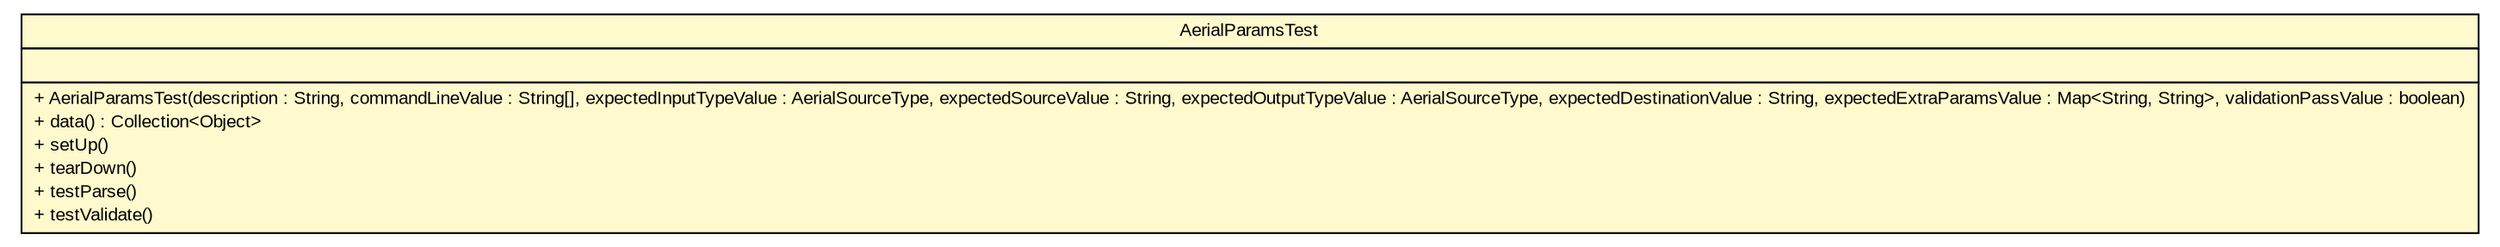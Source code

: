 #!/usr/local/bin/dot
#
# Class diagram 
# Generated by UMLGraph version R5_6 (http://www.umlgraph.org/)
#

digraph G {
	edge [fontname="arial",fontsize=10,labelfontname="arial",labelfontsize=10];
	node [fontname="arial",fontsize=10,shape=plaintext];
	nodesep=0.25;
	ranksep=0.5;
	// com.github.mkolisnyk.aerial.core.AerialParamsTest
	c412 [label=<<table title="com.github.mkolisnyk.aerial.core.AerialParamsTest" border="0" cellborder="1" cellspacing="0" cellpadding="2" port="p" bgcolor="lemonChiffon" href="./AerialParamsTest.html">
		<tr><td><table border="0" cellspacing="0" cellpadding="1">
<tr><td align="center" balign="center"> AerialParamsTest </td></tr>
		</table></td></tr>
		<tr><td><table border="0" cellspacing="0" cellpadding="1">
<tr><td align="left" balign="left">  </td></tr>
		</table></td></tr>
		<tr><td><table border="0" cellspacing="0" cellpadding="1">
<tr><td align="left" balign="left"> + AerialParamsTest(description : String, commandLineValue : String[], expectedInputTypeValue : AerialSourceType, expectedSourceValue : String, expectedOutputTypeValue : AerialSourceType, expectedDestinationValue : String, expectedExtraParamsValue : Map&lt;String, String&gt;, validationPassValue : boolean) </td></tr>
<tr><td align="left" balign="left"> + data() : Collection&lt;Object&gt; </td></tr>
<tr><td align="left" balign="left"> + setUp() </td></tr>
<tr><td align="left" balign="left"> + tearDown() </td></tr>
<tr><td align="left" balign="left"> + testParse() </td></tr>
<tr><td align="left" balign="left"> + testValidate() </td></tr>
		</table></td></tr>
		</table>>, URL="./AerialParamsTest.html", fontname="arial", fontcolor="black", fontsize=10.0];
}

